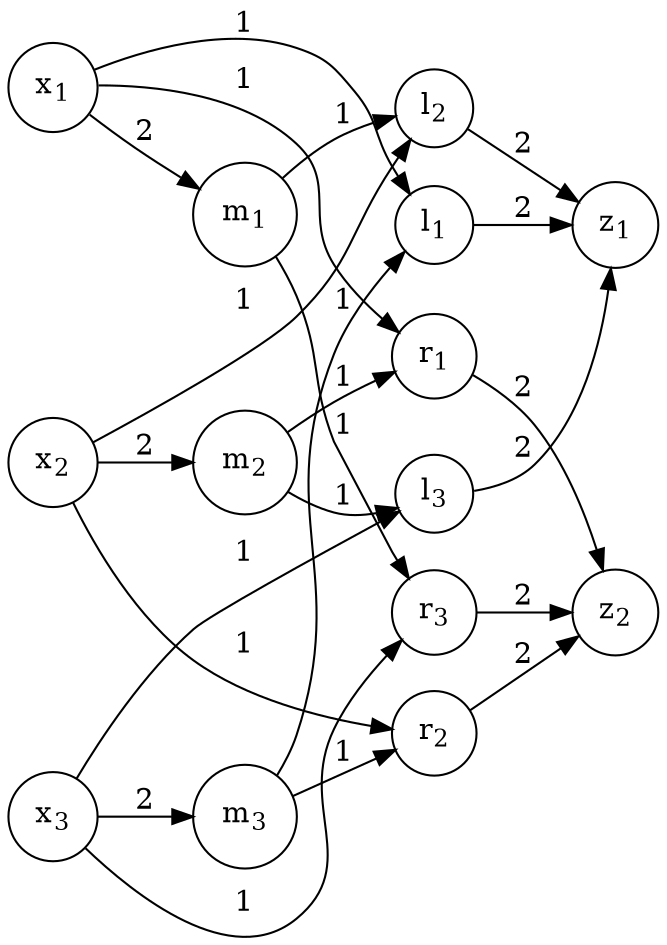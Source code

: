 digraph mcculloch_pitts {
	rankdir=LR;

	node [shape = circle];

	x_1 [label = <x<SUB>1</SUB>>]
	x_2 [label = <x<SUB>2</SUB>>]
	x_3 [label = <x<SUB>3</SUB>>]

	m_1 [label = <m<SUB>1</SUB>>]
	m_2 [label = <m<SUB>2</SUB>>]
	m_3 [label = <m<SUB>3</SUB>>]

	l_1 [label = <l<SUB>1</SUB>>]
	l_2 [label = <l<SUB>2</SUB>>]
	l_3 [label = <l<SUB>3</SUB>>]

	r_1 [label = <r<SUB>1</SUB>>]
	r_2 [label = <r<SUB>2</SUB>>]
	r_3 [label = <r<SUB>3</SUB>>]

	z_1 [label = <z<SUB>1</SUB>>]
	z_2 [label = <z<SUB>2</SUB>>]

	// Memorias
	x_1 -> 	m_1 [ label = 2 ]
	x_2 -> 	m_2 [ label = 2 ]
	x_3 -> 	m_3 [ label = 2 ]
	
	// Izquierda 
	x_1 -> l_1 [ label = 1 ]
	x_2 -> l_2 [ label = 1 ]
	x_3 -> l_3 [ label = 1 ]
	
	m_3 -> l_1 [ label = 1 ]
	m_1 -> l_2 [ label = 1 ]
	m_2 -> l_3 [ label = 1 ]

	// Derecha
	x_1 -> r_1 [ label = 1 ]
	x_2 -> r_2 [ label = 1 ]
	x_3 -> r_3 [ label = 1 ]
	
	m_2 -> r_1 [ label = 1 ]
	m_3 -> r_2 [ label = 1 ]
	m_1 -> r_3 [ label = 1 ]

	// Izquierda alguno
	l_1 -> z_1 [ label = 2 ]
	l_2 -> z_1 [ label = 2 ]
	l_3 -> z_1 [ label = 2 ]

	// Derecha alguno
	r_1 -> z_2 [ label = 2 ]
	r_2 -> z_2 [ label = 2 ]
	r_3 -> z_2 [ label = 2 ]


}

